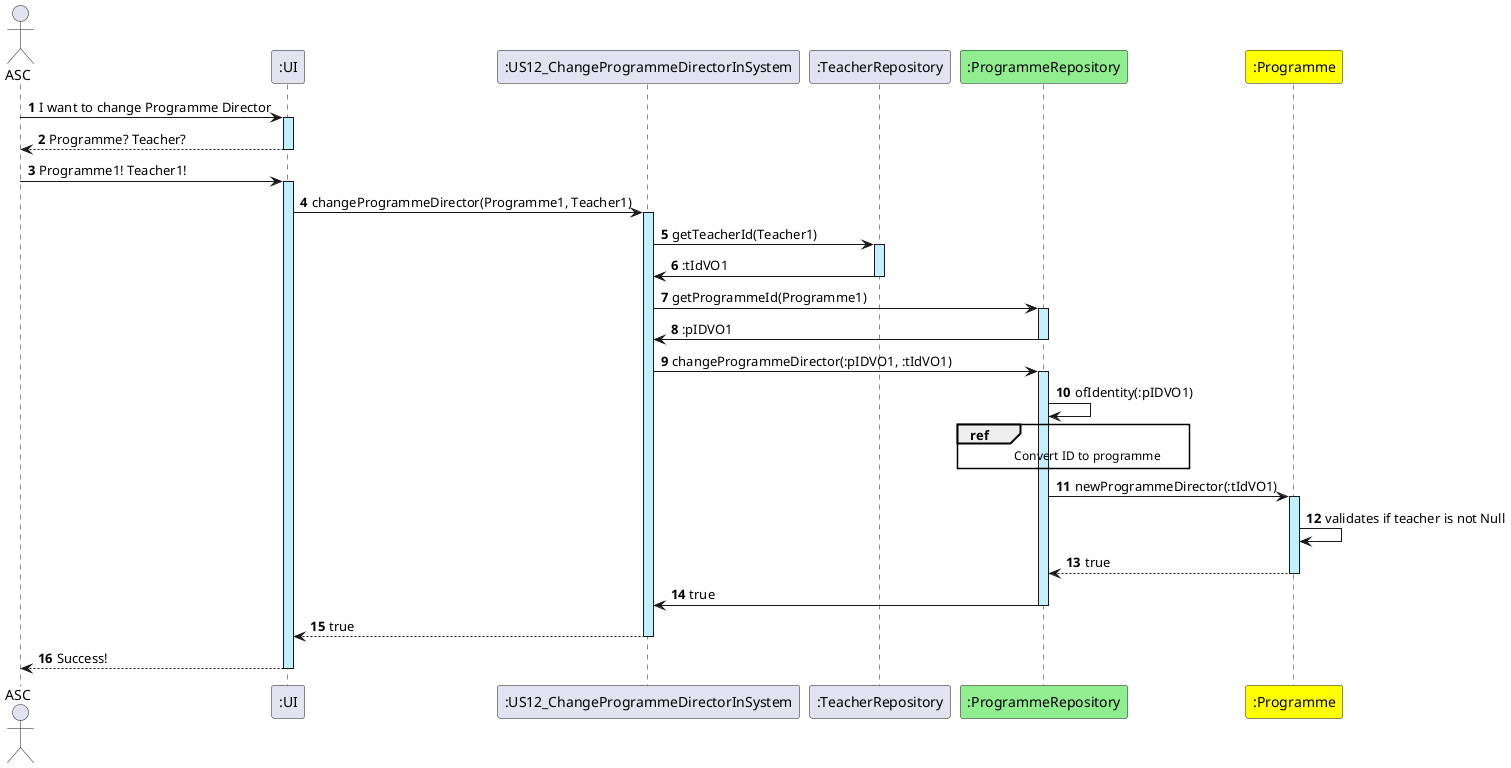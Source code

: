 @startuml
actor ASC
participant ":UI" as UI
participant ":US12_ChangeProgrammeDirectorInSystem" as US12
participant ":TeacherRepository" as TR
participant ":ProgrammeRepository" as PL #lightgreen
participant ":Programme" as PG #yellow
autonumber

ASC -> UI : I want to change Programme Director
activate UI #application
UI --> ASC : Programme? Teacher?
deactivate UI

ASC -> UI : Programme1! Teacher1!
activate UI #application
UI -> US12 : changeProgrammeDirector(Programme1, Teacher1)
activate US12 #application

US12 -> TR : getTeacherId(Teacher1)
activate TR #application
TR -> US12 : :tIdVO1
deactivate TR
US12 -> PL : getProgrammeId(Programme1)
activate PL #application
PL -> US12 : :pIDVO1
deactivate PL

US12 -> PL :changeProgrammeDirector(:pIDVO1, :tIdVO1)
activate PL #application

PL -> PL : ofIdentity(:pIDVO1)
ref over PL
    \t \t Convert ID to programme \t
end ref

PL -> PG : newProgrammeDirector(:tIdVO1)
activate PG #application
PG -> PG : validates if teacher is not Null

PG --> PL : true
deactivate PG
PL->US12 : true
deactivate PL
US12 --> UI : true
deactivate US12

UI --> ASC : Success!
deactivate UI
@enduml